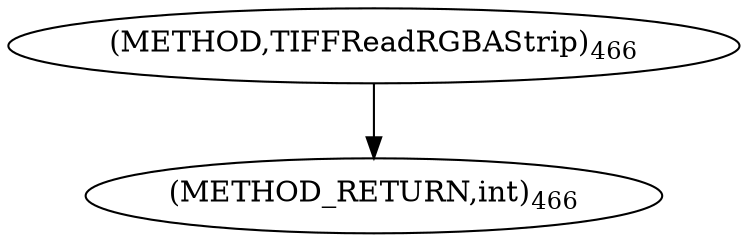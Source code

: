 digraph "TIFFReadRGBAStrip" {  
"8891" [label = <(METHOD,TIFFReadRGBAStrip)<SUB>466</SUB>> ]
"8895" [label = <(METHOD_RETURN,int)<SUB>466</SUB>> ]
  "8891" -> "8895" 
}
